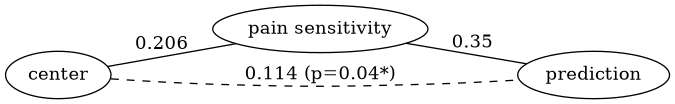 graph {
	rankdir=LR size="4.5,4.5"
	c [label=center]
	y [label="pain sensitivity"]
	yhat [label=prediction]
	c -- yhat [label="0.114 (p=0.04*)" style=dashed]
	c -- y [label=0.206]
	y -- yhat [label=0.35]
}
